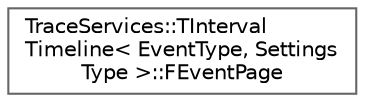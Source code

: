 digraph "Graphical Class Hierarchy"
{
 // INTERACTIVE_SVG=YES
 // LATEX_PDF_SIZE
  bgcolor="transparent";
  edge [fontname=Helvetica,fontsize=10,labelfontname=Helvetica,labelfontsize=10];
  node [fontname=Helvetica,fontsize=10,shape=box,height=0.2,width=0.4];
  rankdir="LR";
  Node0 [id="Node000000",label="TraceServices::TInterval\lTimeline\< EventType, Settings\lType \>::FEventPage",height=0.2,width=0.4,color="grey40", fillcolor="white", style="filled",URL="$da/d37/structTraceServices_1_1TIntervalTimeline_1_1FEventPage.html",tooltip=" "];
}
